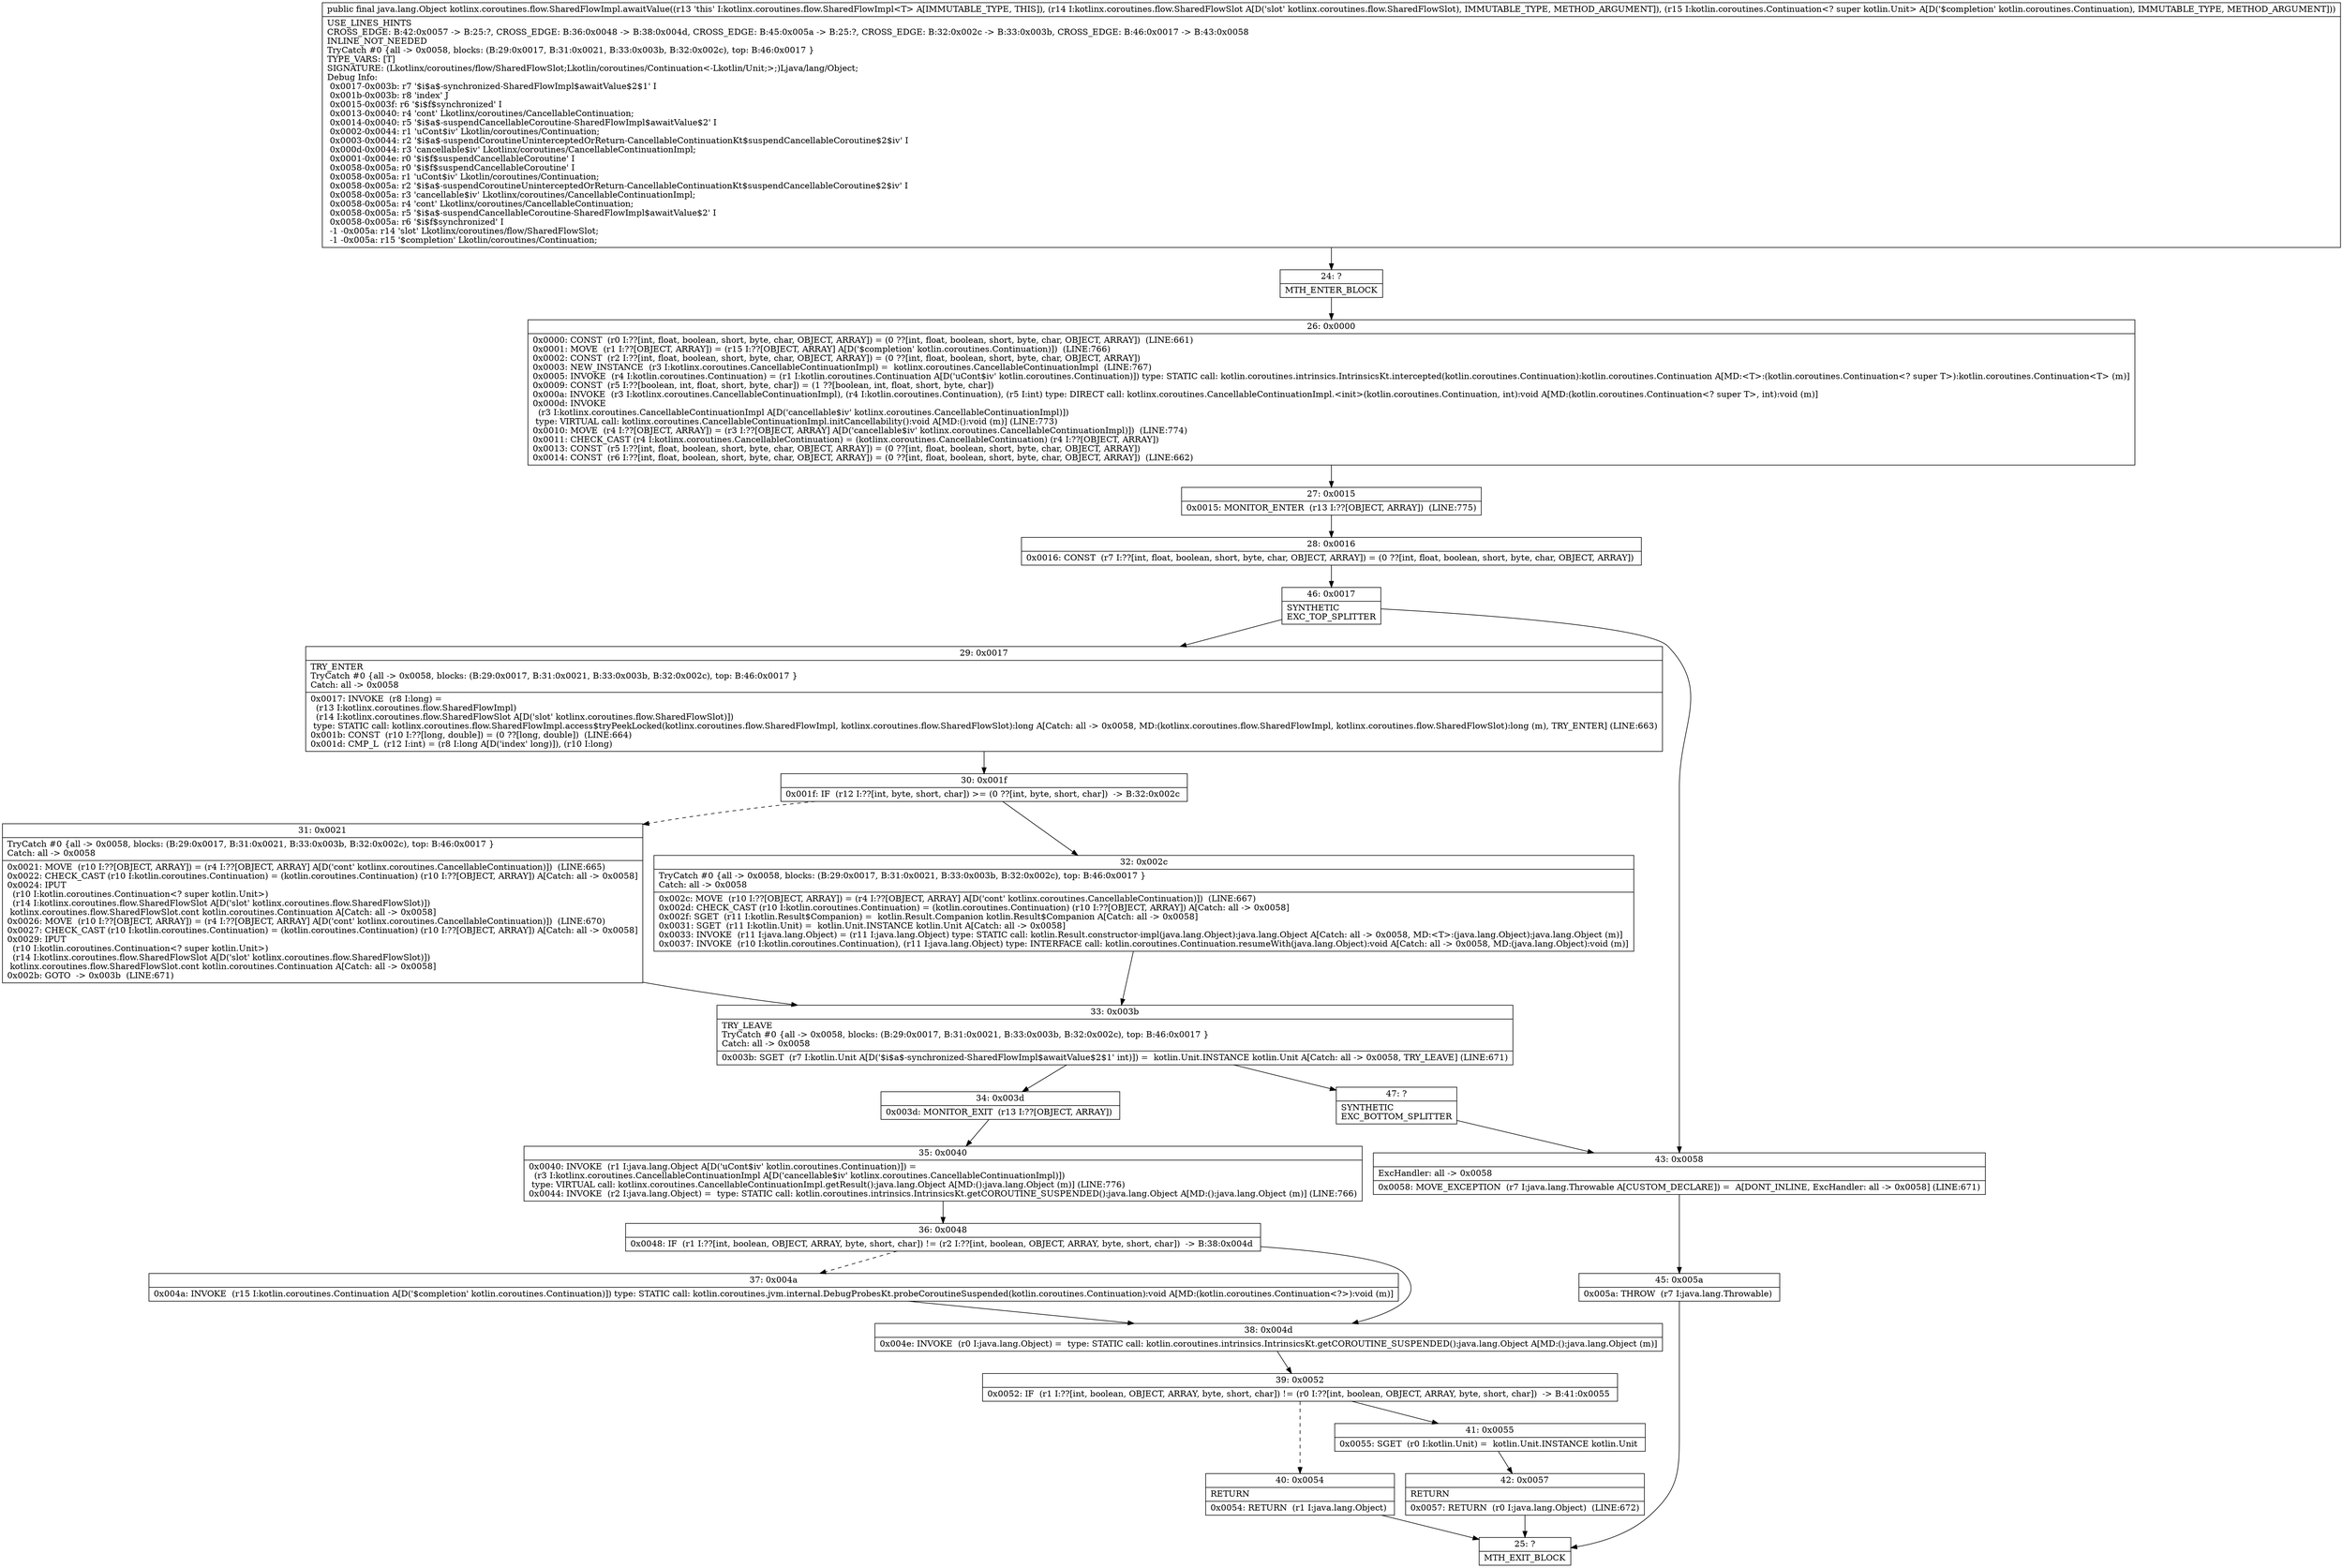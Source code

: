 digraph "CFG forkotlinx.coroutines.flow.SharedFlowImpl.awaitValue(Lkotlinx\/coroutines\/flow\/SharedFlowSlot;Lkotlin\/coroutines\/Continuation;)Ljava\/lang\/Object;" {
Node_24 [shape=record,label="{24\:\ ?|MTH_ENTER_BLOCK\l}"];
Node_26 [shape=record,label="{26\:\ 0x0000|0x0000: CONST  (r0 I:??[int, float, boolean, short, byte, char, OBJECT, ARRAY]) = (0 ??[int, float, boolean, short, byte, char, OBJECT, ARRAY])  (LINE:661)\l0x0001: MOVE  (r1 I:??[OBJECT, ARRAY]) = (r15 I:??[OBJECT, ARRAY] A[D('$completion' kotlin.coroutines.Continuation)])  (LINE:766)\l0x0002: CONST  (r2 I:??[int, float, boolean, short, byte, char, OBJECT, ARRAY]) = (0 ??[int, float, boolean, short, byte, char, OBJECT, ARRAY]) \l0x0003: NEW_INSTANCE  (r3 I:kotlinx.coroutines.CancellableContinuationImpl) =  kotlinx.coroutines.CancellableContinuationImpl  (LINE:767)\l0x0005: INVOKE  (r4 I:kotlin.coroutines.Continuation) = (r1 I:kotlin.coroutines.Continuation A[D('uCont$iv' kotlin.coroutines.Continuation)]) type: STATIC call: kotlin.coroutines.intrinsics.IntrinsicsKt.intercepted(kotlin.coroutines.Continuation):kotlin.coroutines.Continuation A[MD:\<T\>:(kotlin.coroutines.Continuation\<? super T\>):kotlin.coroutines.Continuation\<T\> (m)]\l0x0009: CONST  (r5 I:??[boolean, int, float, short, byte, char]) = (1 ??[boolean, int, float, short, byte, char]) \l0x000a: INVOKE  (r3 I:kotlinx.coroutines.CancellableContinuationImpl), (r4 I:kotlin.coroutines.Continuation), (r5 I:int) type: DIRECT call: kotlinx.coroutines.CancellableContinuationImpl.\<init\>(kotlin.coroutines.Continuation, int):void A[MD:(kotlin.coroutines.Continuation\<? super T\>, int):void (m)]\l0x000d: INVOKE  \l  (r3 I:kotlinx.coroutines.CancellableContinuationImpl A[D('cancellable$iv' kotlinx.coroutines.CancellableContinuationImpl)])\l type: VIRTUAL call: kotlinx.coroutines.CancellableContinuationImpl.initCancellability():void A[MD:():void (m)] (LINE:773)\l0x0010: MOVE  (r4 I:??[OBJECT, ARRAY]) = (r3 I:??[OBJECT, ARRAY] A[D('cancellable$iv' kotlinx.coroutines.CancellableContinuationImpl)])  (LINE:774)\l0x0011: CHECK_CAST (r4 I:kotlinx.coroutines.CancellableContinuation) = (kotlinx.coroutines.CancellableContinuation) (r4 I:??[OBJECT, ARRAY]) \l0x0013: CONST  (r5 I:??[int, float, boolean, short, byte, char, OBJECT, ARRAY]) = (0 ??[int, float, boolean, short, byte, char, OBJECT, ARRAY]) \l0x0014: CONST  (r6 I:??[int, float, boolean, short, byte, char, OBJECT, ARRAY]) = (0 ??[int, float, boolean, short, byte, char, OBJECT, ARRAY])  (LINE:662)\l}"];
Node_27 [shape=record,label="{27\:\ 0x0015|0x0015: MONITOR_ENTER  (r13 I:??[OBJECT, ARRAY])  (LINE:775)\l}"];
Node_28 [shape=record,label="{28\:\ 0x0016|0x0016: CONST  (r7 I:??[int, float, boolean, short, byte, char, OBJECT, ARRAY]) = (0 ??[int, float, boolean, short, byte, char, OBJECT, ARRAY]) \l}"];
Node_46 [shape=record,label="{46\:\ 0x0017|SYNTHETIC\lEXC_TOP_SPLITTER\l}"];
Node_29 [shape=record,label="{29\:\ 0x0017|TRY_ENTER\lTryCatch #0 \{all \-\> 0x0058, blocks: (B:29:0x0017, B:31:0x0021, B:33:0x003b, B:32:0x002c), top: B:46:0x0017 \}\lCatch: all \-\> 0x0058\l|0x0017: INVOKE  (r8 I:long) = \l  (r13 I:kotlinx.coroutines.flow.SharedFlowImpl)\l  (r14 I:kotlinx.coroutines.flow.SharedFlowSlot A[D('slot' kotlinx.coroutines.flow.SharedFlowSlot)])\l type: STATIC call: kotlinx.coroutines.flow.SharedFlowImpl.access$tryPeekLocked(kotlinx.coroutines.flow.SharedFlowImpl, kotlinx.coroutines.flow.SharedFlowSlot):long A[Catch: all \-\> 0x0058, MD:(kotlinx.coroutines.flow.SharedFlowImpl, kotlinx.coroutines.flow.SharedFlowSlot):long (m), TRY_ENTER] (LINE:663)\l0x001b: CONST  (r10 I:??[long, double]) = (0 ??[long, double])  (LINE:664)\l0x001d: CMP_L  (r12 I:int) = (r8 I:long A[D('index' long)]), (r10 I:long) \l}"];
Node_30 [shape=record,label="{30\:\ 0x001f|0x001f: IF  (r12 I:??[int, byte, short, char]) \>= (0 ??[int, byte, short, char])  \-\> B:32:0x002c \l}"];
Node_31 [shape=record,label="{31\:\ 0x0021|TryCatch #0 \{all \-\> 0x0058, blocks: (B:29:0x0017, B:31:0x0021, B:33:0x003b, B:32:0x002c), top: B:46:0x0017 \}\lCatch: all \-\> 0x0058\l|0x0021: MOVE  (r10 I:??[OBJECT, ARRAY]) = (r4 I:??[OBJECT, ARRAY] A[D('cont' kotlinx.coroutines.CancellableContinuation)])  (LINE:665)\l0x0022: CHECK_CAST (r10 I:kotlin.coroutines.Continuation) = (kotlin.coroutines.Continuation) (r10 I:??[OBJECT, ARRAY]) A[Catch: all \-\> 0x0058]\l0x0024: IPUT  \l  (r10 I:kotlin.coroutines.Continuation\<? super kotlin.Unit\>)\l  (r14 I:kotlinx.coroutines.flow.SharedFlowSlot A[D('slot' kotlinx.coroutines.flow.SharedFlowSlot)])\l kotlinx.coroutines.flow.SharedFlowSlot.cont kotlin.coroutines.Continuation A[Catch: all \-\> 0x0058]\l0x0026: MOVE  (r10 I:??[OBJECT, ARRAY]) = (r4 I:??[OBJECT, ARRAY] A[D('cont' kotlinx.coroutines.CancellableContinuation)])  (LINE:670)\l0x0027: CHECK_CAST (r10 I:kotlin.coroutines.Continuation) = (kotlin.coroutines.Continuation) (r10 I:??[OBJECT, ARRAY]) A[Catch: all \-\> 0x0058]\l0x0029: IPUT  \l  (r10 I:kotlin.coroutines.Continuation\<? super kotlin.Unit\>)\l  (r14 I:kotlinx.coroutines.flow.SharedFlowSlot A[D('slot' kotlinx.coroutines.flow.SharedFlowSlot)])\l kotlinx.coroutines.flow.SharedFlowSlot.cont kotlin.coroutines.Continuation A[Catch: all \-\> 0x0058]\l0x002b: GOTO  \-\> 0x003b  (LINE:671)\l}"];
Node_33 [shape=record,label="{33\:\ 0x003b|TRY_LEAVE\lTryCatch #0 \{all \-\> 0x0058, blocks: (B:29:0x0017, B:31:0x0021, B:33:0x003b, B:32:0x002c), top: B:46:0x0017 \}\lCatch: all \-\> 0x0058\l|0x003b: SGET  (r7 I:kotlin.Unit A[D('$i$a$\-synchronized\-SharedFlowImpl$awaitValue$2$1' int)]) =  kotlin.Unit.INSTANCE kotlin.Unit A[Catch: all \-\> 0x0058, TRY_LEAVE] (LINE:671)\l}"];
Node_34 [shape=record,label="{34\:\ 0x003d|0x003d: MONITOR_EXIT  (r13 I:??[OBJECT, ARRAY]) \l}"];
Node_35 [shape=record,label="{35\:\ 0x0040|0x0040: INVOKE  (r1 I:java.lang.Object A[D('uCont$iv' kotlin.coroutines.Continuation)]) = \l  (r3 I:kotlinx.coroutines.CancellableContinuationImpl A[D('cancellable$iv' kotlinx.coroutines.CancellableContinuationImpl)])\l type: VIRTUAL call: kotlinx.coroutines.CancellableContinuationImpl.getResult():java.lang.Object A[MD:():java.lang.Object (m)] (LINE:776)\l0x0044: INVOKE  (r2 I:java.lang.Object) =  type: STATIC call: kotlin.coroutines.intrinsics.IntrinsicsKt.getCOROUTINE_SUSPENDED():java.lang.Object A[MD:():java.lang.Object (m)] (LINE:766)\l}"];
Node_36 [shape=record,label="{36\:\ 0x0048|0x0048: IF  (r1 I:??[int, boolean, OBJECT, ARRAY, byte, short, char]) != (r2 I:??[int, boolean, OBJECT, ARRAY, byte, short, char])  \-\> B:38:0x004d \l}"];
Node_37 [shape=record,label="{37\:\ 0x004a|0x004a: INVOKE  (r15 I:kotlin.coroutines.Continuation A[D('$completion' kotlin.coroutines.Continuation)]) type: STATIC call: kotlin.coroutines.jvm.internal.DebugProbesKt.probeCoroutineSuspended(kotlin.coroutines.Continuation):void A[MD:(kotlin.coroutines.Continuation\<?\>):void (m)]\l}"];
Node_38 [shape=record,label="{38\:\ 0x004d|0x004e: INVOKE  (r0 I:java.lang.Object) =  type: STATIC call: kotlin.coroutines.intrinsics.IntrinsicsKt.getCOROUTINE_SUSPENDED():java.lang.Object A[MD:():java.lang.Object (m)]\l}"];
Node_39 [shape=record,label="{39\:\ 0x0052|0x0052: IF  (r1 I:??[int, boolean, OBJECT, ARRAY, byte, short, char]) != (r0 I:??[int, boolean, OBJECT, ARRAY, byte, short, char])  \-\> B:41:0x0055 \l}"];
Node_40 [shape=record,label="{40\:\ 0x0054|RETURN\l|0x0054: RETURN  (r1 I:java.lang.Object) \l}"];
Node_25 [shape=record,label="{25\:\ ?|MTH_EXIT_BLOCK\l}"];
Node_41 [shape=record,label="{41\:\ 0x0055|0x0055: SGET  (r0 I:kotlin.Unit) =  kotlin.Unit.INSTANCE kotlin.Unit \l}"];
Node_42 [shape=record,label="{42\:\ 0x0057|RETURN\l|0x0057: RETURN  (r0 I:java.lang.Object)  (LINE:672)\l}"];
Node_47 [shape=record,label="{47\:\ ?|SYNTHETIC\lEXC_BOTTOM_SPLITTER\l}"];
Node_32 [shape=record,label="{32\:\ 0x002c|TryCatch #0 \{all \-\> 0x0058, blocks: (B:29:0x0017, B:31:0x0021, B:33:0x003b, B:32:0x002c), top: B:46:0x0017 \}\lCatch: all \-\> 0x0058\l|0x002c: MOVE  (r10 I:??[OBJECT, ARRAY]) = (r4 I:??[OBJECT, ARRAY] A[D('cont' kotlinx.coroutines.CancellableContinuation)])  (LINE:667)\l0x002d: CHECK_CAST (r10 I:kotlin.coroutines.Continuation) = (kotlin.coroutines.Continuation) (r10 I:??[OBJECT, ARRAY]) A[Catch: all \-\> 0x0058]\l0x002f: SGET  (r11 I:kotlin.Result$Companion) =  kotlin.Result.Companion kotlin.Result$Companion A[Catch: all \-\> 0x0058]\l0x0031: SGET  (r11 I:kotlin.Unit) =  kotlin.Unit.INSTANCE kotlin.Unit A[Catch: all \-\> 0x0058]\l0x0033: INVOKE  (r11 I:java.lang.Object) = (r11 I:java.lang.Object) type: STATIC call: kotlin.Result.constructor\-impl(java.lang.Object):java.lang.Object A[Catch: all \-\> 0x0058, MD:\<T\>:(java.lang.Object):java.lang.Object (m)]\l0x0037: INVOKE  (r10 I:kotlin.coroutines.Continuation), (r11 I:java.lang.Object) type: INTERFACE call: kotlin.coroutines.Continuation.resumeWith(java.lang.Object):void A[Catch: all \-\> 0x0058, MD:(java.lang.Object):void (m)]\l}"];
Node_43 [shape=record,label="{43\:\ 0x0058|ExcHandler: all \-\> 0x0058\l|0x0058: MOVE_EXCEPTION  (r7 I:java.lang.Throwable A[CUSTOM_DECLARE]) =  A[DONT_INLINE, ExcHandler: all \-\> 0x0058] (LINE:671)\l}"];
Node_45 [shape=record,label="{45\:\ 0x005a|0x005a: THROW  (r7 I:java.lang.Throwable) \l}"];
MethodNode[shape=record,label="{public final java.lang.Object kotlinx.coroutines.flow.SharedFlowImpl.awaitValue((r13 'this' I:kotlinx.coroutines.flow.SharedFlowImpl\<T\> A[IMMUTABLE_TYPE, THIS]), (r14 I:kotlinx.coroutines.flow.SharedFlowSlot A[D('slot' kotlinx.coroutines.flow.SharedFlowSlot), IMMUTABLE_TYPE, METHOD_ARGUMENT]), (r15 I:kotlin.coroutines.Continuation\<? super kotlin.Unit\> A[D('$completion' kotlin.coroutines.Continuation), IMMUTABLE_TYPE, METHOD_ARGUMENT]))  | USE_LINES_HINTS\lCROSS_EDGE: B:42:0x0057 \-\> B:25:?, CROSS_EDGE: B:36:0x0048 \-\> B:38:0x004d, CROSS_EDGE: B:45:0x005a \-\> B:25:?, CROSS_EDGE: B:32:0x002c \-\> B:33:0x003b, CROSS_EDGE: B:46:0x0017 \-\> B:43:0x0058\lINLINE_NOT_NEEDED\lTryCatch #0 \{all \-\> 0x0058, blocks: (B:29:0x0017, B:31:0x0021, B:33:0x003b, B:32:0x002c), top: B:46:0x0017 \}\lTYPE_VARS: [T]\lSIGNATURE: (Lkotlinx\/coroutines\/flow\/SharedFlowSlot;Lkotlin\/coroutines\/Continuation\<\-Lkotlin\/Unit;\>;)Ljava\/lang\/Object;\lDebug Info:\l  0x0017\-0x003b: r7 '$i$a$\-synchronized\-SharedFlowImpl$awaitValue$2$1' I\l  0x001b\-0x003b: r8 'index' J\l  0x0015\-0x003f: r6 '$i$f$synchronized' I\l  0x0013\-0x0040: r4 'cont' Lkotlinx\/coroutines\/CancellableContinuation;\l  0x0014\-0x0040: r5 '$i$a$\-suspendCancellableCoroutine\-SharedFlowImpl$awaitValue$2' I\l  0x0002\-0x0044: r1 'uCont$iv' Lkotlin\/coroutines\/Continuation;\l  0x0003\-0x0044: r2 '$i$a$\-suspendCoroutineUninterceptedOrReturn\-CancellableContinuationKt$suspendCancellableCoroutine$2$iv' I\l  0x000d\-0x0044: r3 'cancellable$iv' Lkotlinx\/coroutines\/CancellableContinuationImpl;\l  0x0001\-0x004e: r0 '$i$f$suspendCancellableCoroutine' I\l  0x0058\-0x005a: r0 '$i$f$suspendCancellableCoroutine' I\l  0x0058\-0x005a: r1 'uCont$iv' Lkotlin\/coroutines\/Continuation;\l  0x0058\-0x005a: r2 '$i$a$\-suspendCoroutineUninterceptedOrReturn\-CancellableContinuationKt$suspendCancellableCoroutine$2$iv' I\l  0x0058\-0x005a: r3 'cancellable$iv' Lkotlinx\/coroutines\/CancellableContinuationImpl;\l  0x0058\-0x005a: r4 'cont' Lkotlinx\/coroutines\/CancellableContinuation;\l  0x0058\-0x005a: r5 '$i$a$\-suspendCancellableCoroutine\-SharedFlowImpl$awaitValue$2' I\l  0x0058\-0x005a: r6 '$i$f$synchronized' I\l  \-1 \-0x005a: r14 'slot' Lkotlinx\/coroutines\/flow\/SharedFlowSlot;\l  \-1 \-0x005a: r15 '$completion' Lkotlin\/coroutines\/Continuation;\l}"];
MethodNode -> Node_24;Node_24 -> Node_26;
Node_26 -> Node_27;
Node_27 -> Node_28;
Node_28 -> Node_46;
Node_46 -> Node_29;
Node_46 -> Node_43;
Node_29 -> Node_30;
Node_30 -> Node_31[style=dashed];
Node_30 -> Node_32;
Node_31 -> Node_33;
Node_33 -> Node_34;
Node_33 -> Node_47;
Node_34 -> Node_35;
Node_35 -> Node_36;
Node_36 -> Node_37[style=dashed];
Node_36 -> Node_38;
Node_37 -> Node_38;
Node_38 -> Node_39;
Node_39 -> Node_40[style=dashed];
Node_39 -> Node_41;
Node_40 -> Node_25;
Node_41 -> Node_42;
Node_42 -> Node_25;
Node_47 -> Node_43;
Node_32 -> Node_33;
Node_43 -> Node_45;
Node_45 -> Node_25;
}

